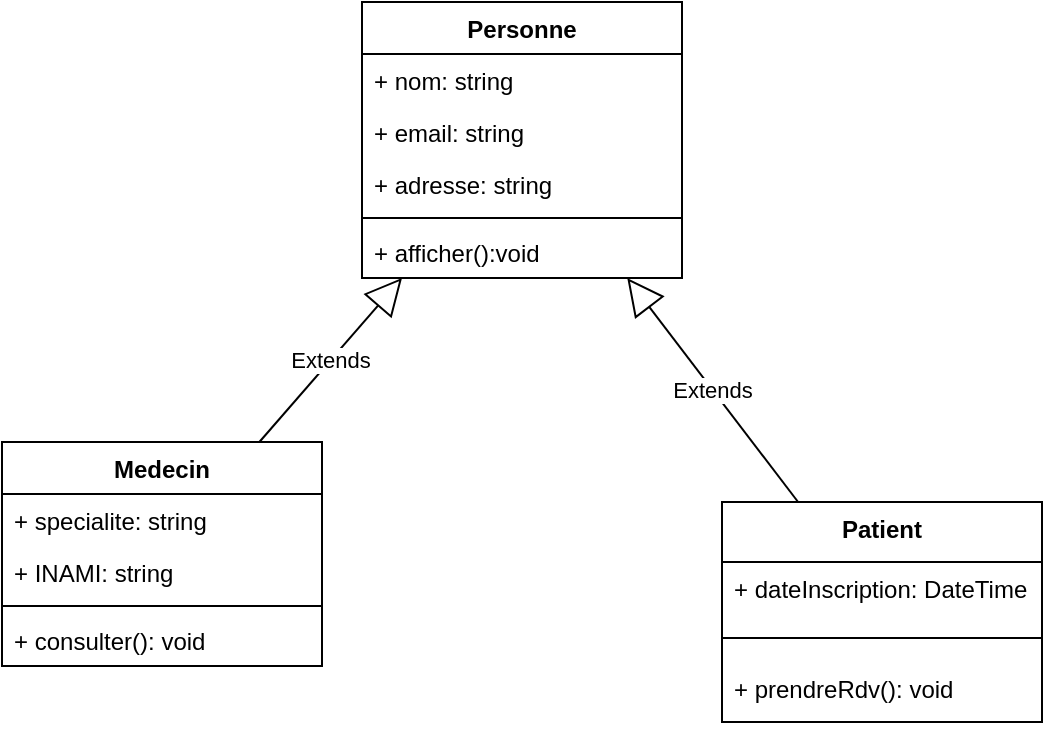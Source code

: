 <mxfile version="24.4.0" type="device">
  <diagram name="Page-1" id="gFNovohex-Y3tKOnBqWy">
    <mxGraphModel dx="1036" dy="614" grid="1" gridSize="10" guides="1" tooltips="1" connect="1" arrows="1" fold="1" page="1" pageScale="1" pageWidth="850" pageHeight="1100" math="0" shadow="0">
      <root>
        <mxCell id="0" />
        <mxCell id="1" parent="0" />
        <mxCell id="-5GqP3MqrVfs__D_-0rC-4" value="Patient" style="swimlane;fontStyle=1;align=center;verticalAlign=top;childLayout=stackLayout;horizontal=1;startSize=30;horizontalStack=0;resizeParent=1;resizeParentMax=0;resizeLast=0;collapsible=1;marginBottom=0;whiteSpace=wrap;html=1;" vertex="1" parent="1">
          <mxGeometry x="450" y="410" width="160" height="110" as="geometry" />
        </mxCell>
        <mxCell id="-5GqP3MqrVfs__D_-0rC-6" value="+ dateInscription: DateTime" style="text;strokeColor=none;fillColor=none;align=left;verticalAlign=top;spacingLeft=4;spacingRight=4;overflow=hidden;rotatable=0;points=[[0,0.5],[1,0.5]];portConstraint=eastwest;whiteSpace=wrap;html=1;" vertex="1" parent="-5GqP3MqrVfs__D_-0rC-4">
          <mxGeometry y="30" width="160" height="26" as="geometry" />
        </mxCell>
        <mxCell id="-5GqP3MqrVfs__D_-0rC-5" value="" style="line;strokeWidth=1;fillColor=none;align=left;verticalAlign=middle;spacingTop=-1;spacingLeft=3;spacingRight=3;rotatable=0;labelPosition=right;points=[];portConstraint=eastwest;strokeColor=inherit;" vertex="1" parent="-5GqP3MqrVfs__D_-0rC-4">
          <mxGeometry y="56" width="160" height="24" as="geometry" />
        </mxCell>
        <mxCell id="-5GqP3MqrVfs__D_-0rC-25" value="+ prendreRdv(): void" style="text;strokeColor=none;fillColor=none;align=left;verticalAlign=top;spacingLeft=4;spacingRight=4;overflow=hidden;rotatable=0;points=[[0,0.5],[1,0.5]];portConstraint=eastwest;whiteSpace=wrap;html=1;" vertex="1" parent="-5GqP3MqrVfs__D_-0rC-4">
          <mxGeometry y="80" width="160" height="30" as="geometry" />
        </mxCell>
        <mxCell id="-5GqP3MqrVfs__D_-0rC-7" value="Personne" style="swimlane;fontStyle=1;align=center;verticalAlign=top;childLayout=stackLayout;horizontal=1;startSize=26;horizontalStack=0;resizeParent=1;resizeParentMax=0;resizeLast=0;collapsible=1;marginBottom=0;whiteSpace=wrap;html=1;" vertex="1" parent="1">
          <mxGeometry x="270" y="160" width="160" height="138" as="geometry" />
        </mxCell>
        <mxCell id="-5GqP3MqrVfs__D_-0rC-8" value="+ nom: string" style="text;strokeColor=none;fillColor=none;align=left;verticalAlign=top;spacingLeft=4;spacingRight=4;overflow=hidden;rotatable=0;points=[[0,0.5],[1,0.5]];portConstraint=eastwest;whiteSpace=wrap;html=1;" vertex="1" parent="-5GqP3MqrVfs__D_-0rC-7">
          <mxGeometry y="26" width="160" height="26" as="geometry" />
        </mxCell>
        <mxCell id="-5GqP3MqrVfs__D_-0rC-27" value="+ email: string" style="text;strokeColor=none;fillColor=none;align=left;verticalAlign=top;spacingLeft=4;spacingRight=4;overflow=hidden;rotatable=0;points=[[0,0.5],[1,0.5]];portConstraint=eastwest;whiteSpace=wrap;html=1;" vertex="1" parent="-5GqP3MqrVfs__D_-0rC-7">
          <mxGeometry y="52" width="160" height="26" as="geometry" />
        </mxCell>
        <mxCell id="-5GqP3MqrVfs__D_-0rC-9" value="+ adresse: string" style="text;strokeColor=none;fillColor=none;align=left;verticalAlign=top;spacingLeft=4;spacingRight=4;overflow=hidden;rotatable=0;points=[[0,0.5],[1,0.5]];portConstraint=eastwest;whiteSpace=wrap;html=1;" vertex="1" parent="-5GqP3MqrVfs__D_-0rC-7">
          <mxGeometry y="78" width="160" height="26" as="geometry" />
        </mxCell>
        <mxCell id="-5GqP3MqrVfs__D_-0rC-10" value="" style="line;strokeWidth=1;fillColor=none;align=left;verticalAlign=middle;spacingTop=-1;spacingLeft=3;spacingRight=3;rotatable=0;labelPosition=right;points=[];portConstraint=eastwest;strokeColor=inherit;" vertex="1" parent="-5GqP3MqrVfs__D_-0rC-7">
          <mxGeometry y="104" width="160" height="8" as="geometry" />
        </mxCell>
        <mxCell id="-5GqP3MqrVfs__D_-0rC-28" value="+ afficher():void" style="text;strokeColor=none;fillColor=none;align=left;verticalAlign=top;spacingLeft=4;spacingRight=4;overflow=hidden;rotatable=0;points=[[0,0.5],[1,0.5]];portConstraint=eastwest;whiteSpace=wrap;html=1;" vertex="1" parent="-5GqP3MqrVfs__D_-0rC-7">
          <mxGeometry y="112" width="160" height="26" as="geometry" />
        </mxCell>
        <mxCell id="-5GqP3MqrVfs__D_-0rC-13" value="Extends" style="endArrow=block;endSize=16;endFill=0;html=1;rounded=0;" edge="1" parent="1" source="-5GqP3MqrVfs__D_-0rC-17" target="-5GqP3MqrVfs__D_-0rC-7">
          <mxGeometry width="160" relative="1" as="geometry">
            <mxPoint x="232.885" y="390" as="sourcePoint" />
            <mxPoint x="460" y="290" as="targetPoint" />
          </mxGeometry>
        </mxCell>
        <mxCell id="-5GqP3MqrVfs__D_-0rC-14" value="Extends" style="endArrow=block;endSize=16;endFill=0;html=1;rounded=0;" edge="1" parent="1" source="-5GqP3MqrVfs__D_-0rC-4" target="-5GqP3MqrVfs__D_-0rC-7">
          <mxGeometry width="160" relative="1" as="geometry">
            <mxPoint x="242" y="400" as="sourcePoint" />
            <mxPoint x="309" y="308" as="targetPoint" />
          </mxGeometry>
        </mxCell>
        <mxCell id="-5GqP3MqrVfs__D_-0rC-17" value="Medecin" style="swimlane;fontStyle=1;align=center;verticalAlign=top;childLayout=stackLayout;horizontal=1;startSize=26;horizontalStack=0;resizeParent=1;resizeParentMax=0;resizeLast=0;collapsible=1;marginBottom=0;whiteSpace=wrap;html=1;" vertex="1" parent="1">
          <mxGeometry x="90" y="380" width="160" height="112" as="geometry" />
        </mxCell>
        <mxCell id="-5GqP3MqrVfs__D_-0rC-18" value="+ specialite: string" style="text;strokeColor=none;fillColor=none;align=left;verticalAlign=top;spacingLeft=4;spacingRight=4;overflow=hidden;rotatable=0;points=[[0,0.5],[1,0.5]];portConstraint=eastwest;whiteSpace=wrap;html=1;" vertex="1" parent="-5GqP3MqrVfs__D_-0rC-17">
          <mxGeometry y="26" width="160" height="26" as="geometry" />
        </mxCell>
        <mxCell id="-5GqP3MqrVfs__D_-0rC-19" value="+ INAMI: string" style="text;strokeColor=none;fillColor=none;align=left;verticalAlign=top;spacingLeft=4;spacingRight=4;overflow=hidden;rotatable=0;points=[[0,0.5],[1,0.5]];portConstraint=eastwest;whiteSpace=wrap;html=1;" vertex="1" parent="-5GqP3MqrVfs__D_-0rC-17">
          <mxGeometry y="52" width="160" height="26" as="geometry" />
        </mxCell>
        <mxCell id="-5GqP3MqrVfs__D_-0rC-20" value="" style="line;strokeWidth=1;fillColor=none;align=left;verticalAlign=middle;spacingTop=-1;spacingLeft=3;spacingRight=3;rotatable=0;labelPosition=right;points=[];portConstraint=eastwest;strokeColor=inherit;" vertex="1" parent="-5GqP3MqrVfs__D_-0rC-17">
          <mxGeometry y="78" width="160" height="8" as="geometry" />
        </mxCell>
        <mxCell id="-5GqP3MqrVfs__D_-0rC-21" value="+ consulter(): void" style="text;strokeColor=none;fillColor=none;align=left;verticalAlign=top;spacingLeft=4;spacingRight=4;overflow=hidden;rotatable=0;points=[[0,0.5],[1,0.5]];portConstraint=eastwest;whiteSpace=wrap;html=1;" vertex="1" parent="-5GqP3MqrVfs__D_-0rC-17">
          <mxGeometry y="86" width="160" height="26" as="geometry" />
        </mxCell>
      </root>
    </mxGraphModel>
  </diagram>
</mxfile>
